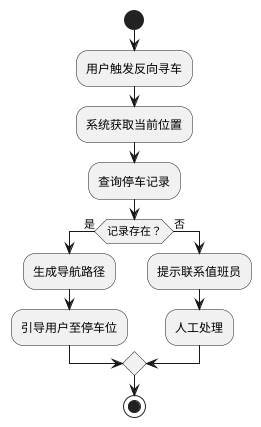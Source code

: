@startuml
start
:用户触发反向寻车;
:系统获取当前位置;
:查询停车记录;
if (记录存在？) then (是)
  :生成导航路径;
  :引导用户至停车位;
else (否)
  :提示联系值班员;
  :人工处理;
endif
stop
@enduml